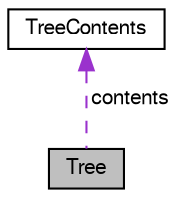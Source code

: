 digraph G
{
  edge [fontname="FreeSans",fontsize="10",labelfontname="FreeSans",labelfontsize="10"];
  node [fontname="FreeSans",fontsize="10",shape=record];
  Node1 [label="Tree",height=0.2,width=0.4,color="black", fillcolor="grey75", style="filled" fontcolor="black"];
  Node2 -> Node1 [dir="back",color="darkorchid3",fontsize="10",style="dashed",label=" contents" ,fontname="FreeSans"];
  Node2 [label="TreeContents",height=0.2,width=0.4,color="black", fillcolor="white", style="filled",URL="$classTreeContents.html",tooltip="Abstract class for the object held within a tree (ie a node)"];
}
